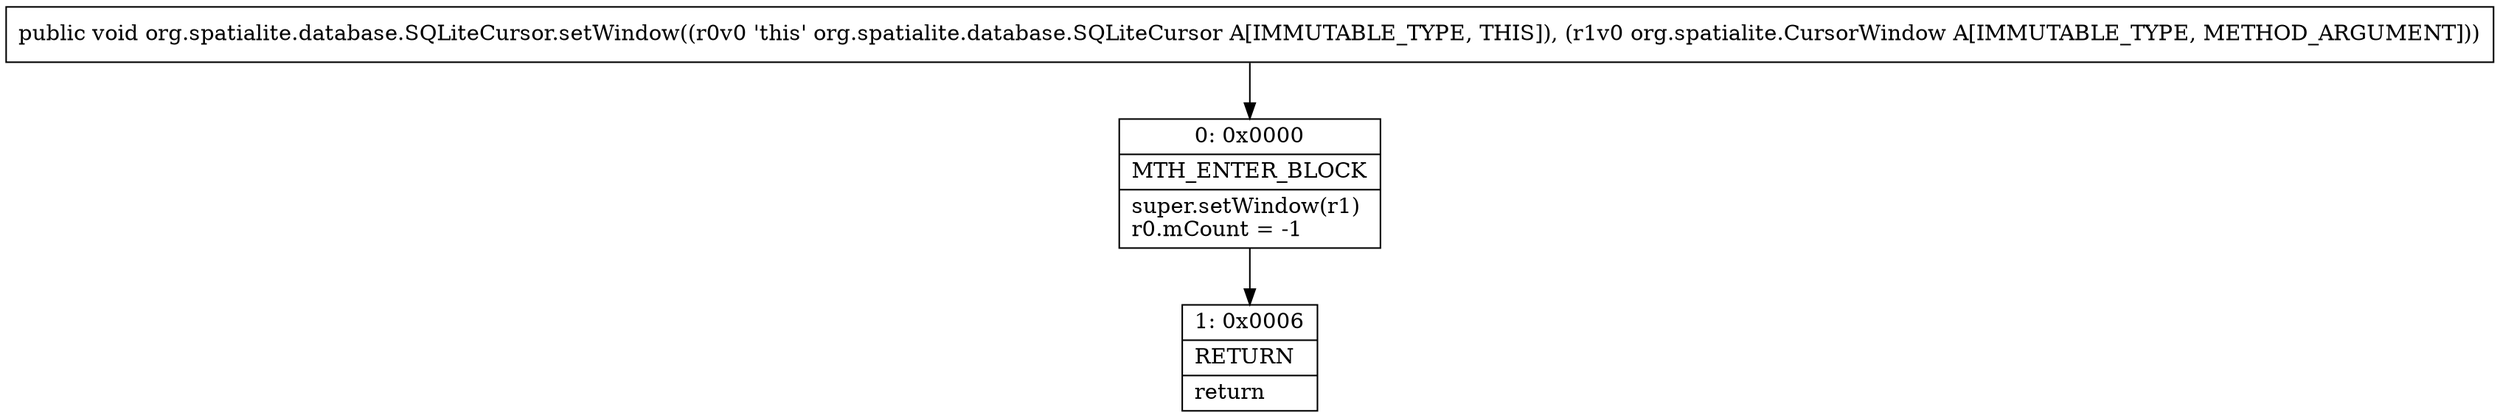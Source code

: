 digraph "CFG fororg.spatialite.database.SQLiteCursor.setWindow(Lorg\/spatialite\/CursorWindow;)V" {
Node_0 [shape=record,label="{0\:\ 0x0000|MTH_ENTER_BLOCK\l|super.setWindow(r1)\lr0.mCount = \-1\l}"];
Node_1 [shape=record,label="{1\:\ 0x0006|RETURN\l|return\l}"];
MethodNode[shape=record,label="{public void org.spatialite.database.SQLiteCursor.setWindow((r0v0 'this' org.spatialite.database.SQLiteCursor A[IMMUTABLE_TYPE, THIS]), (r1v0 org.spatialite.CursorWindow A[IMMUTABLE_TYPE, METHOD_ARGUMENT])) }"];
MethodNode -> Node_0;
Node_0 -> Node_1;
}

